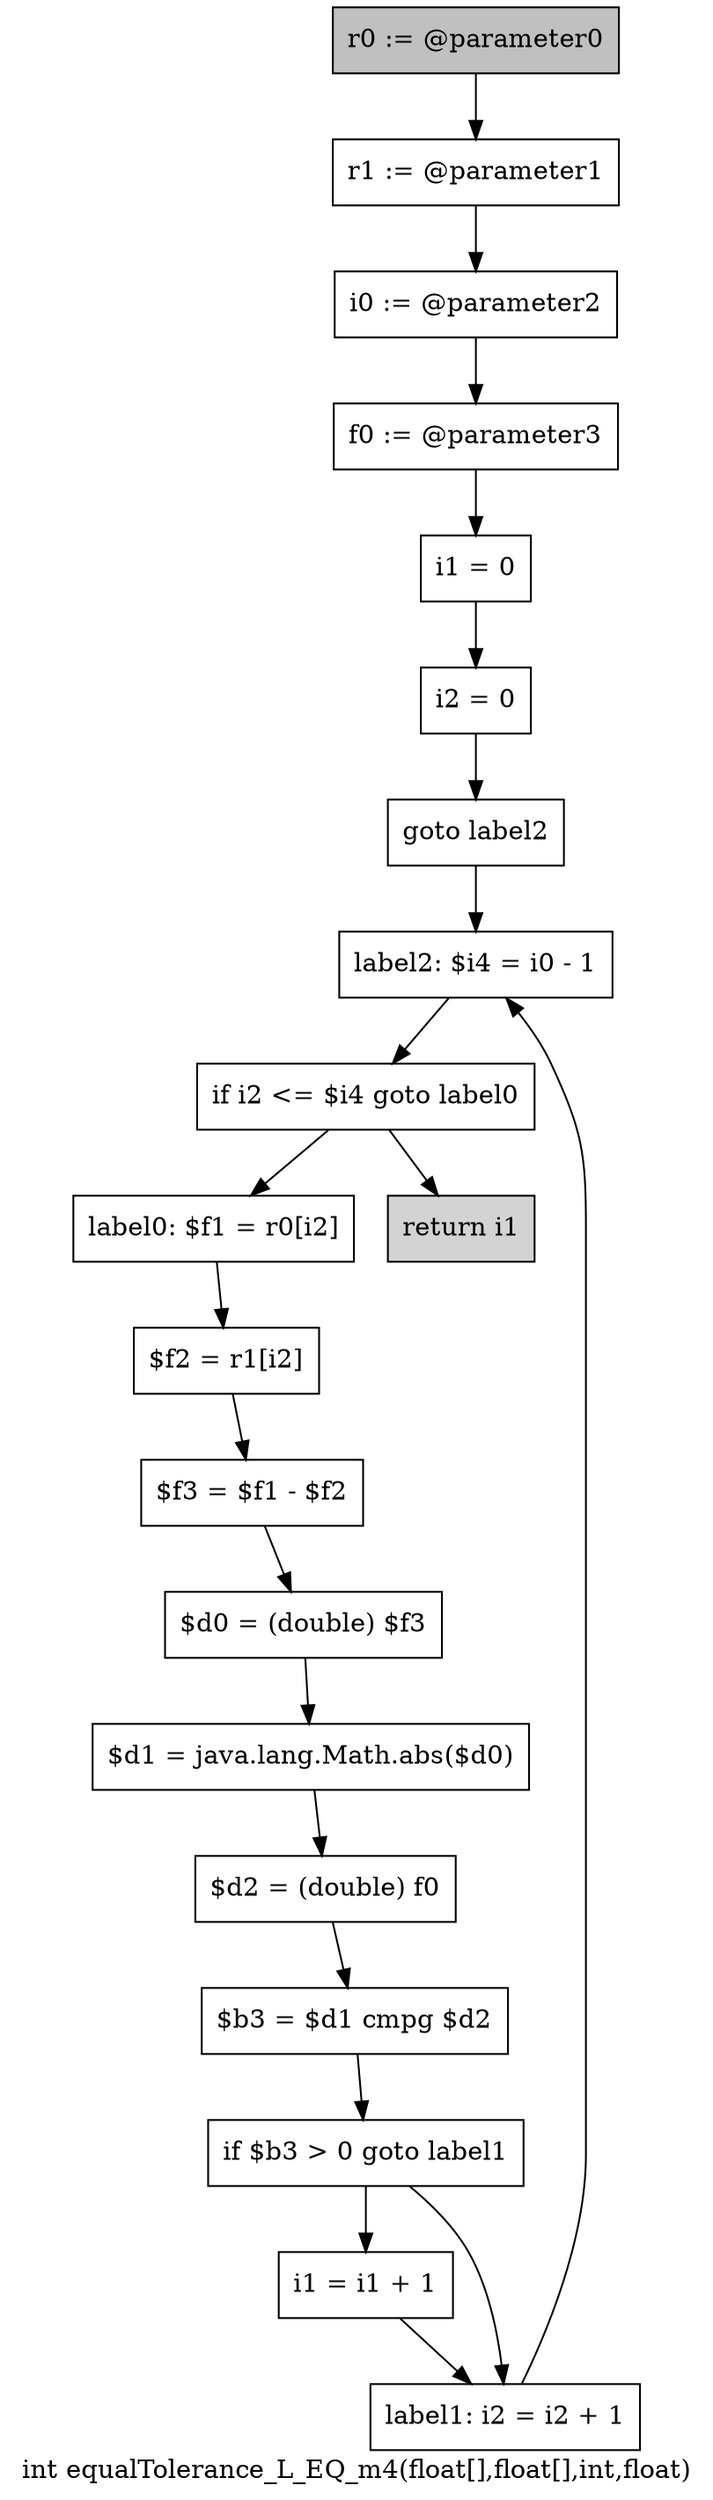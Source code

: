 digraph "int equalTolerance_L_EQ_m4(float[],float[],int,float)" {
    label="int equalTolerance_L_EQ_m4(float[],float[],int,float)";
    node [shape=box];
    "0" [style=filled,fillcolor=gray,label="r0 := @parameter0",];
    "1" [label="r1 := @parameter1",];
    "0"->"1";
    "2" [label="i0 := @parameter2",];
    "1"->"2";
    "3" [label="f0 := @parameter3",];
    "2"->"3";
    "4" [label="i1 = 0",];
    "3"->"4";
    "5" [label="i2 = 0",];
    "4"->"5";
    "6" [label="goto label2",];
    "5"->"6";
    "17" [label="label2: $i4 = i0 - 1",];
    "6"->"17";
    "7" [label="label0: $f1 = r0[i2]",];
    "8" [label="$f2 = r1[i2]",];
    "7"->"8";
    "9" [label="$f3 = $f1 - $f2",];
    "8"->"9";
    "10" [label="$d0 = (double) $f3",];
    "9"->"10";
    "11" [label="$d1 = java.lang.Math.abs($d0)",];
    "10"->"11";
    "12" [label="$d2 = (double) f0",];
    "11"->"12";
    "13" [label="$b3 = $d1 cmpg $d2",];
    "12"->"13";
    "14" [label="if $b3 > 0 goto label1",];
    "13"->"14";
    "15" [label="i1 = i1 + 1",];
    "14"->"15";
    "16" [label="label1: i2 = i2 + 1",];
    "14"->"16";
    "15"->"16";
    "16"->"17";
    "18" [label="if i2 <= $i4 goto label0",];
    "17"->"18";
    "18"->"7";
    "19" [style=filled,fillcolor=lightgray,label="return i1",];
    "18"->"19";
}
